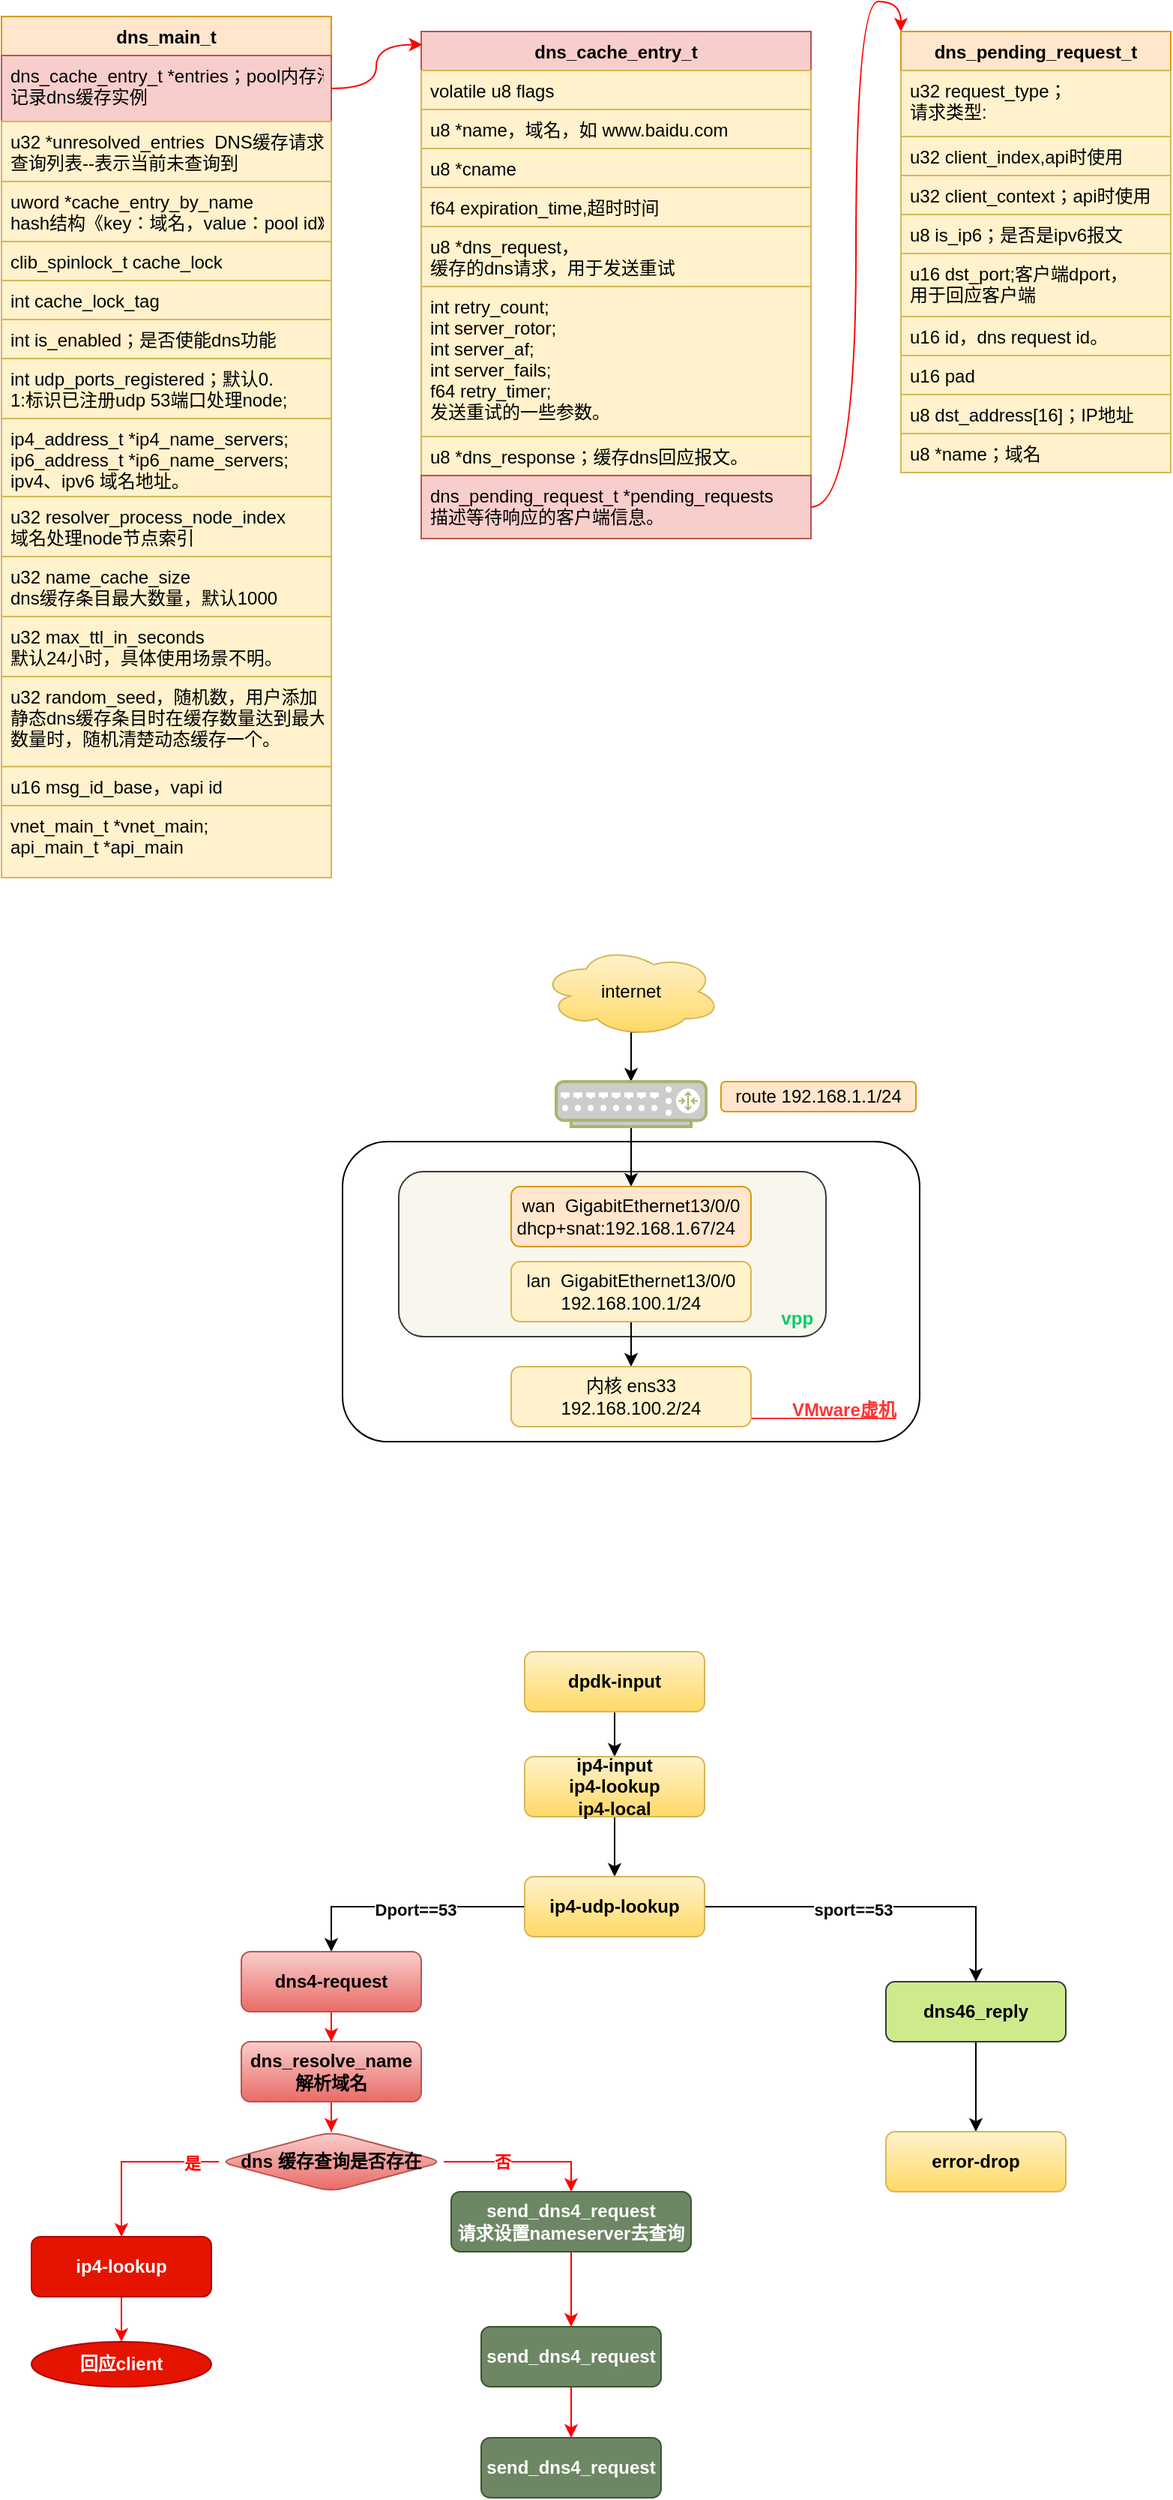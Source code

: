 <mxfile version="14.9.3" type="github">
  <diagram id="LrOjiwraoGgn8fYIWFso" name="Page-1">
    <mxGraphModel dx="782" dy="436" grid="1" gridSize="10" guides="1" tooltips="1" connect="1" arrows="1" fold="1" page="1" pageScale="1" pageWidth="827" pageHeight="1169" math="0" shadow="0">
      <root>
        <mxCell id="0" />
        <mxCell id="1" parent="0" />
        <mxCell id="JksAib5gZETohY2zEiZS-1" value="&lt;br&gt;&lt;br&gt;&lt;br&gt;&lt;br&gt;&lt;br&gt;&lt;br&gt;&lt;br&gt;&lt;br&gt;&lt;br&gt;&lt;br&gt;&lt;br&gt;&amp;nbsp; &amp;nbsp; &amp;nbsp; &amp;nbsp; &amp;nbsp; &amp;nbsp; &amp;nbsp; &amp;nbsp; &amp;nbsp; &amp;nbsp; &amp;nbsp; &amp;nbsp; &amp;nbsp; &amp;nbsp; &amp;nbsp; &amp;nbsp; &amp;nbsp; &amp;nbsp; &amp;nbsp; &amp;nbsp; &amp;nbsp; &amp;nbsp; &amp;nbsp; &amp;nbsp; &amp;nbsp; &amp;nbsp; &amp;nbsp;&lt;font color=&quot;#ff3333&quot;&gt;&lt;b&gt;&lt;u&gt;&amp;nbsp; &amp;nbsp; &amp;nbsp; &amp;nbsp; &amp;nbsp; &amp;nbsp; &amp;nbsp; &amp;nbsp; &amp;nbsp; &amp;nbsp; &amp;nbsp; &amp;nbsp; &amp;nbsp; &amp;nbsp; &amp;nbsp; &amp;nbsp; VMware虚机&lt;/u&gt;&lt;/b&gt;&lt;/font&gt;" style="rounded=1;whiteSpace=wrap;html=1;" vertex="1" parent="1">
          <mxGeometry x="237.5" y="870" width="385" height="200" as="geometry" />
        </mxCell>
        <mxCell id="JksAib5gZETohY2zEiZS-4" value="&lt;b&gt;&lt;font color=&quot;#00cc66&quot;&gt;&amp;nbsp;&lt;br&gt;&lt;br&gt;&lt;br&gt;&lt;br&gt;&lt;br&gt;&lt;br&gt;&amp;nbsp; &amp;nbsp; &amp;nbsp; &amp;nbsp; &amp;nbsp; &amp;nbsp; &amp;nbsp; &amp;nbsp; &amp;nbsp; &amp;nbsp; &amp;nbsp; &amp;nbsp; &amp;nbsp; &amp;nbsp; &amp;nbsp; &amp;nbsp; &amp;nbsp; &amp;nbsp; &amp;nbsp; &amp;nbsp; &amp;nbsp; &amp;nbsp; &amp;nbsp; &amp;nbsp; &amp;nbsp; &amp;nbsp; &amp;nbsp; &amp;nbsp; &amp;nbsp; &amp;nbsp; &amp;nbsp; &amp;nbsp; &amp;nbsp; &amp;nbsp; &amp;nbsp; &amp;nbsp; &amp;nbsp; vpp&lt;/font&gt;&lt;/b&gt;" style="rounded=1;whiteSpace=wrap;html=1;fillColor=#f9f7ed;strokeColor=#36393d;" vertex="1" parent="1">
          <mxGeometry x="275" y="890" width="285" height="110" as="geometry" />
        </mxCell>
        <mxCell id="ZkCBohArZmW88u9ZcdBu-1" value="dns_main_t" style="swimlane;fontStyle=1;align=center;verticalAlign=top;childLayout=stackLayout;horizontal=1;startSize=26;horizontalStack=0;resizeParent=1;resizeParentMax=0;resizeLast=0;collapsible=1;marginBottom=0;fillColor=#ffe6cc;strokeColor=#d79b00;" parent="1" vertex="1">
          <mxGeometry x="10" y="120" width="220" height="574" as="geometry" />
        </mxCell>
        <mxCell id="ZkCBohArZmW88u9ZcdBu-2" value="dns_cache_entry_t *entries；pool内存池&#xa;记录dns缓存实例&#xa;" style="text;fillColor=#f8cecc;align=left;verticalAlign=top;spacingLeft=4;spacingRight=4;overflow=hidden;rotatable=0;points=[[0,0.5],[1,0.5]];portConstraint=eastwest;strokeColor=#b85450;" parent="ZkCBohArZmW88u9ZcdBu-1" vertex="1">
          <mxGeometry y="26" width="220" height="44" as="geometry" />
        </mxCell>
        <mxCell id="ZkCBohArZmW88u9ZcdBu-4" value="u32 *unresolved_entries  DNS缓存请求&#xa;查询列表--表示当前未查询到" style="text;fillColor=#fff2cc;align=left;verticalAlign=top;spacingLeft=4;spacingRight=4;overflow=hidden;rotatable=0;points=[[0,0.5],[1,0.5]];portConstraint=eastwest;strokeColor=#d6b656;" parent="ZkCBohArZmW88u9ZcdBu-1" vertex="1">
          <mxGeometry y="70" width="220" height="40" as="geometry" />
        </mxCell>
        <mxCell id="ZkCBohArZmW88u9ZcdBu-5" value="uword *cache_entry_by_name&#xa;hash结构《key：域名，value：pool id》" style="text;fillColor=#fff2cc;align=left;verticalAlign=top;spacingLeft=4;spacingRight=4;overflow=hidden;rotatable=0;points=[[0,0.5],[1,0.5]];portConstraint=eastwest;strokeColor=#d6b656;" parent="ZkCBohArZmW88u9ZcdBu-1" vertex="1">
          <mxGeometry y="110" width="220" height="40" as="geometry" />
        </mxCell>
        <mxCell id="ZkCBohArZmW88u9ZcdBu-6" value="clib_spinlock_t cache_lock" style="text;fillColor=#fff2cc;align=left;verticalAlign=top;spacingLeft=4;spacingRight=4;overflow=hidden;rotatable=0;points=[[0,0.5],[1,0.5]];portConstraint=eastwest;strokeColor=#d6b656;" parent="ZkCBohArZmW88u9ZcdBu-1" vertex="1">
          <mxGeometry y="150" width="220" height="26" as="geometry" />
        </mxCell>
        <mxCell id="ZkCBohArZmW88u9ZcdBu-7" value="int cache_lock_tag" style="text;fillColor=#fff2cc;align=left;verticalAlign=top;spacingLeft=4;spacingRight=4;overflow=hidden;rotatable=0;points=[[0,0.5],[1,0.5]];portConstraint=eastwest;strokeColor=#d6b656;" parent="ZkCBohArZmW88u9ZcdBu-1" vertex="1">
          <mxGeometry y="176" width="220" height="26" as="geometry" />
        </mxCell>
        <mxCell id="ZkCBohArZmW88u9ZcdBu-8" value="int is_enabled；是否使能dns功能" style="text;fillColor=#fff2cc;align=left;verticalAlign=top;spacingLeft=4;spacingRight=4;overflow=hidden;rotatable=0;points=[[0,0.5],[1,0.5]];portConstraint=eastwest;strokeColor=#d6b656;" parent="ZkCBohArZmW88u9ZcdBu-1" vertex="1">
          <mxGeometry y="202" width="220" height="26" as="geometry" />
        </mxCell>
        <mxCell id="ZkCBohArZmW88u9ZcdBu-9" value="int udp_ports_registered；默认0.&#xa;1:标识已注册udp 53端口处理node;" style="text;fillColor=#fff2cc;align=left;verticalAlign=top;spacingLeft=4;spacingRight=4;overflow=hidden;rotatable=0;points=[[0,0.5],[1,0.5]];portConstraint=eastwest;strokeColor=#d6b656;" parent="ZkCBohArZmW88u9ZcdBu-1" vertex="1">
          <mxGeometry y="228" width="220" height="40" as="geometry" />
        </mxCell>
        <mxCell id="ZkCBohArZmW88u9ZcdBu-10" value="ip4_address_t *ip4_name_servers;&#xa;ip6_address_t *ip6_name_servers;&#xa;ipv4、ipv6 域名地址。" style="text;fillColor=#fff2cc;align=left;verticalAlign=top;spacingLeft=4;spacingRight=4;overflow=hidden;rotatable=0;points=[[0,0.5],[1,0.5]];portConstraint=eastwest;strokeColor=#d6b656;" parent="ZkCBohArZmW88u9ZcdBu-1" vertex="1">
          <mxGeometry y="268" width="220" height="52" as="geometry" />
        </mxCell>
        <mxCell id="ZkCBohArZmW88u9ZcdBu-11" value="u32 resolver_process_node_index&#xa;域名处理node节点索引" style="text;fillColor=#fff2cc;align=left;verticalAlign=top;spacingLeft=4;spacingRight=4;overflow=hidden;rotatable=0;points=[[0,0.5],[1,0.5]];portConstraint=eastwest;strokeColor=#d6b656;" parent="ZkCBohArZmW88u9ZcdBu-1" vertex="1">
          <mxGeometry y="320" width="220" height="40" as="geometry" />
        </mxCell>
        <mxCell id="ZkCBohArZmW88u9ZcdBu-12" value="u32 name_cache_size&#xa;dns缓存条目最大数量，默认1000" style="text;fillColor=#fff2cc;align=left;verticalAlign=top;spacingLeft=4;spacingRight=4;overflow=hidden;rotatable=0;points=[[0,0.5],[1,0.5]];portConstraint=eastwest;strokeColor=#d6b656;" parent="ZkCBohArZmW88u9ZcdBu-1" vertex="1">
          <mxGeometry y="360" width="220" height="40" as="geometry" />
        </mxCell>
        <mxCell id="ZkCBohArZmW88u9ZcdBu-13" value="u32 max_ttl_in_seconds&#xa;默认24小时，具体使用场景不明。" style="text;strokeColor=#d6b656;fillColor=#fff2cc;align=left;verticalAlign=top;spacingLeft=4;spacingRight=4;overflow=hidden;rotatable=0;points=[[0,0.5],[1,0.5]];portConstraint=eastwest;" parent="ZkCBohArZmW88u9ZcdBu-1" vertex="1">
          <mxGeometry y="400" width="220" height="40" as="geometry" />
        </mxCell>
        <mxCell id="ZkCBohArZmW88u9ZcdBu-14" value="u32 random_seed，随机数，用户添加&#xa;静态dns缓存条目时在缓存数量达到最大&#xa;数量时，随机清楚动态缓存一个。" style="text;strokeColor=#d6b656;fillColor=#fff2cc;align=left;verticalAlign=top;spacingLeft=4;spacingRight=4;overflow=hidden;rotatable=0;points=[[0,0.5],[1,0.5]];portConstraint=eastwest;" parent="ZkCBohArZmW88u9ZcdBu-1" vertex="1">
          <mxGeometry y="440" width="220" height="60" as="geometry" />
        </mxCell>
        <mxCell id="ZkCBohArZmW88u9ZcdBu-15" value="u16 msg_id_base，vapi id" style="text;strokeColor=#d6b656;fillColor=#fff2cc;align=left;verticalAlign=top;spacingLeft=4;spacingRight=4;overflow=hidden;rotatable=0;points=[[0,0.5],[1,0.5]];portConstraint=eastwest;" parent="ZkCBohArZmW88u9ZcdBu-1" vertex="1">
          <mxGeometry y="500" width="220" height="26" as="geometry" />
        </mxCell>
        <mxCell id="ZkCBohArZmW88u9ZcdBu-16" value="vnet_main_t *vnet_main;&#xa;api_main_t *api_main" style="text;strokeColor=#d6b656;fillColor=#fff2cc;align=left;verticalAlign=top;spacingLeft=4;spacingRight=4;overflow=hidden;rotatable=0;points=[[0,0.5],[1,0.5]];portConstraint=eastwest;" parent="ZkCBohArZmW88u9ZcdBu-1" vertex="1">
          <mxGeometry y="526" width="220" height="48" as="geometry" />
        </mxCell>
        <mxCell id="ZkCBohArZmW88u9ZcdBu-18" value="dns_cache_entry_t" style="swimlane;fontStyle=1;align=center;verticalAlign=top;childLayout=stackLayout;horizontal=1;startSize=26;horizontalStack=0;resizeParent=1;resizeParentMax=0;resizeLast=0;collapsible=1;marginBottom=0;strokeColor=#b85450;fillColor=#f8cecc;" parent="1" vertex="1">
          <mxGeometry x="290" y="130" width="260" height="338" as="geometry" />
        </mxCell>
        <mxCell id="ZkCBohArZmW88u9ZcdBu-19" value="volatile u8 flags" style="text;fillColor=#fff2cc;align=left;verticalAlign=top;spacingLeft=4;spacingRight=4;overflow=hidden;rotatable=0;points=[[0,0.5],[1,0.5]];portConstraint=eastwest;strokeColor=#d6b656;" parent="ZkCBohArZmW88u9ZcdBu-18" vertex="1">
          <mxGeometry y="26" width="260" height="26" as="geometry" />
        </mxCell>
        <mxCell id="ZkCBohArZmW88u9ZcdBu-21" value="u8 *name，域名，如 www.baidu.com" style="text;fillColor=#fff2cc;align=left;verticalAlign=top;spacingLeft=4;spacingRight=4;overflow=hidden;rotatable=0;points=[[0,0.5],[1,0.5]];portConstraint=eastwest;strokeColor=#d6b656;" parent="ZkCBohArZmW88u9ZcdBu-18" vertex="1">
          <mxGeometry y="52" width="260" height="26" as="geometry" />
        </mxCell>
        <mxCell id="ZkCBohArZmW88u9ZcdBu-22" value="u8 *cname" style="text;fillColor=#fff2cc;align=left;verticalAlign=top;spacingLeft=4;spacingRight=4;overflow=hidden;rotatable=0;points=[[0,0.5],[1,0.5]];portConstraint=eastwest;strokeColor=#d6b656;" parent="ZkCBohArZmW88u9ZcdBu-18" vertex="1">
          <mxGeometry y="78" width="260" height="26" as="geometry" />
        </mxCell>
        <mxCell id="ZkCBohArZmW88u9ZcdBu-23" value="f64 expiration_time,超时时间" style="text;fillColor=#fff2cc;align=left;verticalAlign=top;spacingLeft=4;spacingRight=4;overflow=hidden;rotatable=0;points=[[0,0.5],[1,0.5]];portConstraint=eastwest;strokeColor=#d6b656;" parent="ZkCBohArZmW88u9ZcdBu-18" vertex="1">
          <mxGeometry y="104" width="260" height="26" as="geometry" />
        </mxCell>
        <mxCell id="ZkCBohArZmW88u9ZcdBu-24" value="u8 *dns_request，&#xa;缓存的dns请求，用于发送重试" style="text;fillColor=#fff2cc;align=left;verticalAlign=top;spacingLeft=4;spacingRight=4;overflow=hidden;rotatable=0;points=[[0,0.5],[1,0.5]];portConstraint=eastwest;strokeColor=#d6b656;" parent="ZkCBohArZmW88u9ZcdBu-18" vertex="1">
          <mxGeometry y="130" width="260" height="40" as="geometry" />
        </mxCell>
        <mxCell id="ZkCBohArZmW88u9ZcdBu-25" value="int retry_count;&#xa;int server_rotor;&#xa;int server_af;&#xa;int server_fails;&#xa;f64 retry_timer;&#xa;发送重试的一些参数。" style="text;fillColor=#fff2cc;align=left;verticalAlign=top;spacingLeft=4;spacingRight=4;overflow=hidden;rotatable=0;points=[[0,0.5],[1,0.5]];portConstraint=eastwest;strokeColor=#d6b656;" parent="ZkCBohArZmW88u9ZcdBu-18" vertex="1">
          <mxGeometry y="170" width="260" height="100" as="geometry" />
        </mxCell>
        <mxCell id="ZkCBohArZmW88u9ZcdBu-26" value="u8 *dns_response；缓存dns回应报文。" style="text;fillColor=#fff2cc;align=left;verticalAlign=top;spacingLeft=4;spacingRight=4;overflow=hidden;rotatable=0;points=[[0,0.5],[1,0.5]];portConstraint=eastwest;strokeColor=#d6b656;" parent="ZkCBohArZmW88u9ZcdBu-18" vertex="1">
          <mxGeometry y="270" width="260" height="26" as="geometry" />
        </mxCell>
        <mxCell id="ZkCBohArZmW88u9ZcdBu-27" value="dns_pending_request_t *pending_requests&#xa;描述等待响应的客户端信息。" style="text;fillColor=#f8cecc;align=left;verticalAlign=top;spacingLeft=4;spacingRight=4;overflow=hidden;rotatable=0;points=[[0,0.5],[1,0.5]];portConstraint=eastwest;strokeColor=#b85450;" parent="ZkCBohArZmW88u9ZcdBu-18" vertex="1">
          <mxGeometry y="296" width="260" height="42" as="geometry" />
        </mxCell>
        <mxCell id="ZkCBohArZmW88u9ZcdBu-29" value="dns_pending_request_t" style="swimlane;fontStyle=1;align=center;verticalAlign=top;childLayout=stackLayout;horizontal=1;startSize=26;horizontalStack=0;resizeParent=1;resizeParentMax=0;resizeLast=0;collapsible=1;marginBottom=0;strokeColor=#d79b00;fillColor=#ffe6cc;" parent="1" vertex="1">
          <mxGeometry x="610" y="130" width="180" height="294" as="geometry" />
        </mxCell>
        <mxCell id="ZkCBohArZmW88u9ZcdBu-30" value="u32 request_type；&#xa;请求类型:" style="text;fillColor=#fff2cc;align=left;verticalAlign=top;spacingLeft=4;spacingRight=4;overflow=hidden;rotatable=0;points=[[0,0.5],[1,0.5]];portConstraint=eastwest;strokeColor=#d6b656;" parent="ZkCBohArZmW88u9ZcdBu-29" vertex="1">
          <mxGeometry y="26" width="180" height="44" as="geometry" />
        </mxCell>
        <mxCell id="ZkCBohArZmW88u9ZcdBu-32" value="u32 client_index,api时使用" style="text;fillColor=#fff2cc;align=left;verticalAlign=top;spacingLeft=4;spacingRight=4;overflow=hidden;rotatable=0;points=[[0,0.5],[1,0.5]];portConstraint=eastwest;strokeColor=#d6b656;" parent="ZkCBohArZmW88u9ZcdBu-29" vertex="1">
          <mxGeometry y="70" width="180" height="26" as="geometry" />
        </mxCell>
        <mxCell id="ZkCBohArZmW88u9ZcdBu-33" value="u32 client_context；api时使用" style="text;fillColor=#fff2cc;align=left;verticalAlign=top;spacingLeft=4;spacingRight=4;overflow=hidden;rotatable=0;points=[[0,0.5],[1,0.5]];portConstraint=eastwest;strokeColor=#d6b656;" parent="ZkCBohArZmW88u9ZcdBu-29" vertex="1">
          <mxGeometry y="96" width="180" height="26" as="geometry" />
        </mxCell>
        <mxCell id="ZkCBohArZmW88u9ZcdBu-34" value="u8 is_ip6；是否是ipv6报文" style="text;fillColor=#fff2cc;align=left;verticalAlign=top;spacingLeft=4;spacingRight=4;overflow=hidden;rotatable=0;points=[[0,0.5],[1,0.5]];portConstraint=eastwest;strokeColor=#d6b656;" parent="ZkCBohArZmW88u9ZcdBu-29" vertex="1">
          <mxGeometry y="122" width="180" height="26" as="geometry" />
        </mxCell>
        <mxCell id="JksAib5gZETohY2zEiZS-45" value="u16 dst_port;客户端dport，&#xa;用于回应客户端" style="text;fillColor=#fff2cc;align=left;verticalAlign=top;spacingLeft=4;spacingRight=4;overflow=hidden;rotatable=0;points=[[0,0.5],[1,0.5]];portConstraint=eastwest;strokeColor=#d6b656;" vertex="1" parent="ZkCBohArZmW88u9ZcdBu-29">
          <mxGeometry y="148" width="180" height="42" as="geometry" />
        </mxCell>
        <mxCell id="ZkCBohArZmW88u9ZcdBu-35" value="u16 id，dns request id。" style="text;fillColor=#fff2cc;align=left;verticalAlign=top;spacingLeft=4;spacingRight=4;overflow=hidden;rotatable=0;points=[[0,0.5],[1,0.5]];portConstraint=eastwest;strokeColor=#d6b656;" parent="ZkCBohArZmW88u9ZcdBu-29" vertex="1">
          <mxGeometry y="190" width="180" height="26" as="geometry" />
        </mxCell>
        <mxCell id="ZkCBohArZmW88u9ZcdBu-36" value="u16 pad" style="text;fillColor=#fff2cc;align=left;verticalAlign=top;spacingLeft=4;spacingRight=4;overflow=hidden;rotatable=0;points=[[0,0.5],[1,0.5]];portConstraint=eastwest;strokeColor=#d6b656;" parent="ZkCBohArZmW88u9ZcdBu-29" vertex="1">
          <mxGeometry y="216" width="180" height="26" as="geometry" />
        </mxCell>
        <mxCell id="ZkCBohArZmW88u9ZcdBu-37" value="u8 dst_address[16]；IP地址" style="text;fillColor=#fff2cc;align=left;verticalAlign=top;spacingLeft=4;spacingRight=4;overflow=hidden;rotatable=0;points=[[0,0.5],[1,0.5]];portConstraint=eastwest;strokeColor=#d6b656;" parent="ZkCBohArZmW88u9ZcdBu-29" vertex="1">
          <mxGeometry y="242" width="180" height="26" as="geometry" />
        </mxCell>
        <mxCell id="ZkCBohArZmW88u9ZcdBu-38" value="u8 *name；域名" style="text;fillColor=#fff2cc;align=left;verticalAlign=top;spacingLeft=4;spacingRight=4;overflow=hidden;rotatable=0;points=[[0,0.5],[1,0.5]];portConstraint=eastwest;strokeColor=#d6b656;" parent="ZkCBohArZmW88u9ZcdBu-29" vertex="1">
          <mxGeometry y="268" width="180" height="26" as="geometry" />
        </mxCell>
        <mxCell id="JksAib5gZETohY2zEiZS-11" style="edgeStyle=orthogonalEdgeStyle;rounded=0;orthogonalLoop=1;jettySize=auto;html=1;exitX=0.55;exitY=0.95;exitDx=0;exitDy=0;exitPerimeter=0;entryX=0.5;entryY=0;entryDx=0;entryDy=0;entryPerimeter=0;" edge="1" parent="1" source="JksAib5gZETohY2zEiZS-2" target="JksAib5gZETohY2zEiZS-3">
          <mxGeometry relative="1" as="geometry" />
        </mxCell>
        <mxCell id="JksAib5gZETohY2zEiZS-2" value="internet" style="ellipse;shape=cloud;whiteSpace=wrap;html=1;gradientColor=#ffd966;fillColor=#fff2cc;strokeColor=#d6b656;" vertex="1" parent="1">
          <mxGeometry x="370" y="740" width="120" height="60" as="geometry" />
        </mxCell>
        <mxCell id="JksAib5gZETohY2zEiZS-7" style="edgeStyle=orthogonalEdgeStyle;rounded=0;orthogonalLoop=1;jettySize=auto;html=1;exitX=0.5;exitY=1;exitDx=0;exitDy=0;exitPerimeter=0;entryX=0.5;entryY=0;entryDx=0;entryDy=0;" edge="1" parent="1" source="JksAib5gZETohY2zEiZS-3" target="JksAib5gZETohY2zEiZS-5">
          <mxGeometry relative="1" as="geometry" />
        </mxCell>
        <mxCell id="JksAib5gZETohY2zEiZS-3" value="" style="fontColor=#0066CC;verticalAlign=top;verticalLabelPosition=bottom;labelPosition=center;align=center;html=1;outlineConnect=0;fillColor=#CCCCCC;gradientColor=none;gradientDirection=north;strokeWidth=2;shape=mxgraph.networks.router;strokeColor=#ACB36F;" vertex="1" parent="1">
          <mxGeometry x="380" y="830" width="100" height="30" as="geometry" />
        </mxCell>
        <mxCell id="JksAib5gZETohY2zEiZS-5" value="wan&amp;nbsp; GigabitEthernet13/0/0&lt;br&gt;dhcp+snat:192.168.1.67/24&amp;nbsp;&amp;nbsp;" style="rounded=1;whiteSpace=wrap;html=1;fillColor=#ffe6cc;strokeColor=#d79b00;" vertex="1" parent="1">
          <mxGeometry x="350" y="900" width="160" height="40" as="geometry" />
        </mxCell>
        <mxCell id="JksAib5gZETohY2zEiZS-10" value="" style="edgeStyle=orthogonalEdgeStyle;rounded=0;orthogonalLoop=1;jettySize=auto;html=1;" edge="1" parent="1" source="JksAib5gZETohY2zEiZS-8" target="JksAib5gZETohY2zEiZS-9">
          <mxGeometry relative="1" as="geometry" />
        </mxCell>
        <mxCell id="JksAib5gZETohY2zEiZS-8" value="lan&amp;nbsp; GigabitEthernet13/0/0&lt;br&gt;192.168.100.1/24" style="rounded=1;whiteSpace=wrap;html=1;fillColor=#fff2cc;strokeColor=#d6b656;" vertex="1" parent="1">
          <mxGeometry x="350" y="950" width="160" height="40" as="geometry" />
        </mxCell>
        <mxCell id="JksAib5gZETohY2zEiZS-9" value="内核 ens33&lt;br&gt;192.168.100.2/24" style="rounded=1;whiteSpace=wrap;html=1;fillColor=#fff2cc;strokeColor=#d6b656;" vertex="1" parent="1">
          <mxGeometry x="350" y="1020" width="160" height="40" as="geometry" />
        </mxCell>
        <mxCell id="JksAib5gZETohY2zEiZS-12" value="route 192.168.1.1/24" style="rounded=1;whiteSpace=wrap;html=1;fillColor=#ffe6cc;strokeColor=#d79b00;" vertex="1" parent="1">
          <mxGeometry x="490" y="830" width="130" height="20" as="geometry" />
        </mxCell>
        <mxCell id="JksAib5gZETohY2zEiZS-15" value="" style="edgeStyle=orthogonalEdgeStyle;rounded=0;orthogonalLoop=1;jettySize=auto;html=1;fontStyle=1" edge="1" parent="1" source="JksAib5gZETohY2zEiZS-13" target="JksAib5gZETohY2zEiZS-14">
          <mxGeometry relative="1" as="geometry" />
        </mxCell>
        <mxCell id="JksAib5gZETohY2zEiZS-13" value="dpdk-input" style="rounded=1;whiteSpace=wrap;html=1;strokeColor=#d6b656;gradientColor=#ffd966;fillColor=#fff2cc;fontStyle=1" vertex="1" parent="1">
          <mxGeometry x="359" y="1210" width="120" height="40" as="geometry" />
        </mxCell>
        <mxCell id="JksAib5gZETohY2zEiZS-17" value="" style="edgeStyle=orthogonalEdgeStyle;rounded=0;orthogonalLoop=1;jettySize=auto;html=1;fontStyle=1" edge="1" parent="1" source="JksAib5gZETohY2zEiZS-14" target="JksAib5gZETohY2zEiZS-16">
          <mxGeometry relative="1" as="geometry" />
        </mxCell>
        <mxCell id="JksAib5gZETohY2zEiZS-14" value="ip4-input&lt;br&gt;ip4-lookup&lt;br&gt;ip4-local" style="rounded=1;whiteSpace=wrap;html=1;strokeColor=#d6b656;gradientColor=#ffd966;fillColor=#fff2cc;fontStyle=1" vertex="1" parent="1">
          <mxGeometry x="359" y="1280" width="120" height="40" as="geometry" />
        </mxCell>
        <mxCell id="JksAib5gZETohY2zEiZS-19" value="" style="edgeStyle=orthogonalEdgeStyle;rounded=0;orthogonalLoop=1;jettySize=auto;html=1;fontStyle=1" edge="1" parent="1" source="JksAib5gZETohY2zEiZS-16" target="JksAib5gZETohY2zEiZS-18">
          <mxGeometry relative="1" as="geometry" />
        </mxCell>
        <mxCell id="JksAib5gZETohY2zEiZS-22" value="Dport==53" style="edgeLabel;html=1;align=center;verticalAlign=middle;resizable=0;points=[];fontStyle=1" vertex="1" connectable="0" parent="JksAib5gZETohY2zEiZS-19">
          <mxGeometry x="-0.249" y="2" relative="1" as="geometry">
            <mxPoint x="-14" as="offset" />
          </mxGeometry>
        </mxCell>
        <mxCell id="JksAib5gZETohY2zEiZS-21" value="" style="edgeStyle=orthogonalEdgeStyle;rounded=0;orthogonalLoop=1;jettySize=auto;html=1;fontStyle=1" edge="1" parent="1" source="JksAib5gZETohY2zEiZS-16" target="JksAib5gZETohY2zEiZS-20">
          <mxGeometry relative="1" as="geometry" />
        </mxCell>
        <mxCell id="JksAib5gZETohY2zEiZS-23" value="sport==53" style="edgeLabel;html=1;align=center;verticalAlign=middle;resizable=0;points=[];fontStyle=1" vertex="1" connectable="0" parent="JksAib5gZETohY2zEiZS-21">
          <mxGeometry x="-0.148" y="-2" relative="1" as="geometry">
            <mxPoint as="offset" />
          </mxGeometry>
        </mxCell>
        <mxCell id="JksAib5gZETohY2zEiZS-16" value="ip4-udp-lookup" style="rounded=1;whiteSpace=wrap;html=1;strokeColor=#d6b656;gradientColor=#ffd966;fillColor=#fff2cc;fontStyle=1" vertex="1" parent="1">
          <mxGeometry x="359" y="1360" width="120" height="40" as="geometry" />
        </mxCell>
        <mxCell id="JksAib5gZETohY2zEiZS-40" value="" style="edgeStyle=orthogonalEdgeStyle;rounded=0;orthogonalLoop=1;jettySize=auto;html=1;strokeColor=#FF0000;" edge="1" parent="1" source="JksAib5gZETohY2zEiZS-18" target="JksAib5gZETohY2zEiZS-39">
          <mxGeometry relative="1" as="geometry" />
        </mxCell>
        <mxCell id="JksAib5gZETohY2zEiZS-18" value="dns4-request" style="whiteSpace=wrap;html=1;rounded=1;strokeColor=#b85450;gradientColor=#ea6b66;fillColor=#f8cecc;fontStyle=1" vertex="1" parent="1">
          <mxGeometry x="170" y="1410" width="120" height="40" as="geometry" />
        </mxCell>
        <mxCell id="JksAib5gZETohY2zEiZS-27" value="" style="edgeStyle=orthogonalEdgeStyle;rounded=0;orthogonalLoop=1;jettySize=auto;html=1;entryX=0.5;entryY=0;entryDx=0;entryDy=0;fontStyle=1" edge="1" parent="1" source="JksAib5gZETohY2zEiZS-20" target="JksAib5gZETohY2zEiZS-24">
          <mxGeometry relative="1" as="geometry" />
        </mxCell>
        <mxCell id="JksAib5gZETohY2zEiZS-20" value="dns46_reply" style="rounded=1;whiteSpace=wrap;html=1;strokeColor=#36393d;fillColor=#cdeb8b;fontStyle=1" vertex="1" parent="1">
          <mxGeometry x="600" y="1430" width="120" height="40" as="geometry" />
        </mxCell>
        <mxCell id="JksAib5gZETohY2zEiZS-24" value="error-drop" style="whiteSpace=wrap;html=1;rounded=1;strokeColor=#d6b656;gradientColor=#ffd966;fillColor=#fff2cc;fontStyle=1" vertex="1" parent="1">
          <mxGeometry x="600" y="1530" width="120" height="40" as="geometry" />
        </mxCell>
        <mxCell id="JksAib5gZETohY2zEiZS-42" value="" style="edgeStyle=orthogonalEdgeStyle;rounded=0;orthogonalLoop=1;jettySize=auto;html=1;strokeColor=#FF0000;" edge="1" parent="1" source="JksAib5gZETohY2zEiZS-37" target="JksAib5gZETohY2zEiZS-41">
          <mxGeometry relative="1" as="geometry" />
        </mxCell>
        <mxCell id="JksAib5gZETohY2zEiZS-37" value="ip4-lookup" style="whiteSpace=wrap;html=1;rounded=1;strokeColor=#B20000;fillColor=#e51400;fontStyle=1;fontColor=#ffffff;" vertex="1" parent="1">
          <mxGeometry x="30" y="1600" width="120" height="40" as="geometry" />
        </mxCell>
        <mxCell id="JksAib5gZETohY2zEiZS-54" value="" style="edgeStyle=orthogonalEdgeStyle;rounded=0;orthogonalLoop=1;jettySize=auto;html=1;fontColor=#FF0000;strokeColor=#FF0000;" edge="1" parent="1" source="JksAib5gZETohY2zEiZS-39" target="JksAib5gZETohY2zEiZS-53">
          <mxGeometry relative="1" as="geometry" />
        </mxCell>
        <mxCell id="JksAib5gZETohY2zEiZS-39" value="dns_resolve_name&lt;br&gt;解析域名" style="whiteSpace=wrap;html=1;rounded=1;strokeColor=#b85450;gradientColor=#ea6b66;fillColor=#f8cecc;fontStyle=1" vertex="1" parent="1">
          <mxGeometry x="170" y="1470" width="120" height="40" as="geometry" />
        </mxCell>
        <mxCell id="JksAib5gZETohY2zEiZS-41" value="回应client" style="ellipse;whiteSpace=wrap;html=1;rounded=1;fontColor=#ffffff;fontStyle=1;strokeColor=#B20000;fillColor=#e51400;" vertex="1" parent="1">
          <mxGeometry x="30" y="1670" width="120" height="30" as="geometry" />
        </mxCell>
        <mxCell id="JksAib5gZETohY2zEiZS-46" style="edgeStyle=orthogonalEdgeStyle;rounded=0;orthogonalLoop=1;jettySize=auto;html=1;exitX=1;exitY=0.5;exitDx=0;exitDy=0;entryX=0.003;entryY=0.026;entryDx=0;entryDy=0;entryPerimeter=0;fontColor=#FF0000;strokeColor=#FF0000;curved=1;" edge="1" parent="1" source="ZkCBohArZmW88u9ZcdBu-2" target="ZkCBohArZmW88u9ZcdBu-18">
          <mxGeometry relative="1" as="geometry" />
        </mxCell>
        <mxCell id="JksAib5gZETohY2zEiZS-47" style="edgeStyle=orthogonalEdgeStyle;rounded=0;orthogonalLoop=1;jettySize=auto;html=1;exitX=1;exitY=0.5;exitDx=0;exitDy=0;entryX=0;entryY=0;entryDx=0;entryDy=0;fontColor=#FF0000;strokeColor=#FF0000;curved=1;" edge="1" parent="1" source="ZkCBohArZmW88u9ZcdBu-27" target="ZkCBohArZmW88u9ZcdBu-29">
          <mxGeometry relative="1" as="geometry" />
        </mxCell>
        <mxCell id="JksAib5gZETohY2zEiZS-62" value="" style="edgeStyle=orthogonalEdgeStyle;rounded=0;orthogonalLoop=1;jettySize=auto;html=1;fontColor=#FF0000;strokeColor=#FF0000;" edge="1" parent="1" source="JksAib5gZETohY2zEiZS-50" target="JksAib5gZETohY2zEiZS-61">
          <mxGeometry relative="1" as="geometry" />
        </mxCell>
        <mxCell id="JksAib5gZETohY2zEiZS-50" value="send_dns4_request&lt;br&gt;请求设置nameserver去查询" style="whiteSpace=wrap;html=1;rounded=1;strokeColor=#3A5431;fillColor=#6d8764;fontStyle=1;fontColor=#ffffff;" vertex="1" parent="1">
          <mxGeometry x="310" y="1570" width="160" height="40" as="geometry" />
        </mxCell>
        <mxCell id="JksAib5gZETohY2zEiZS-56" value="" style="edgeStyle=orthogonalEdgeStyle;rounded=0;orthogonalLoop=1;jettySize=auto;html=1;fontColor=#FF0000;strokeColor=#FF0000;entryX=0.5;entryY=0;entryDx=0;entryDy=0;" edge="1" parent="1" source="JksAib5gZETohY2zEiZS-53" target="JksAib5gZETohY2zEiZS-37">
          <mxGeometry relative="1" as="geometry">
            <mxPoint x="75" y="1550" as="targetPoint" />
          </mxGeometry>
        </mxCell>
        <mxCell id="JksAib5gZETohY2zEiZS-59" value="是" style="edgeLabel;html=1;align=center;verticalAlign=middle;resizable=0;points=[];fontColor=#FF0000;fontStyle=1" vertex="1" connectable="0" parent="JksAib5gZETohY2zEiZS-56">
          <mxGeometry x="-0.681" y="1" relative="1" as="geometry">
            <mxPoint as="offset" />
          </mxGeometry>
        </mxCell>
        <mxCell id="JksAib5gZETohY2zEiZS-58" value="" style="edgeStyle=orthogonalEdgeStyle;rounded=0;orthogonalLoop=1;jettySize=auto;html=1;fontColor=#FF0000;strokeColor=#FF0000;entryX=0.5;entryY=0;entryDx=0;entryDy=0;" edge="1" parent="1" source="JksAib5gZETohY2zEiZS-53" target="JksAib5gZETohY2zEiZS-50">
          <mxGeometry relative="1" as="geometry">
            <mxPoint x="385" y="1550" as="targetPoint" />
          </mxGeometry>
        </mxCell>
        <mxCell id="JksAib5gZETohY2zEiZS-60" value="否" style="edgeLabel;html=1;align=center;verticalAlign=middle;resizable=0;points=[];fontColor=#FF0000;fontStyle=1" vertex="1" connectable="0" parent="JksAib5gZETohY2zEiZS-58">
          <mxGeometry x="-0.123" y="-2" relative="1" as="geometry">
            <mxPoint x="-7" y="-2" as="offset" />
          </mxGeometry>
        </mxCell>
        <mxCell id="JksAib5gZETohY2zEiZS-53" value="dns 缓存查询是否存在" style="rhombus;whiteSpace=wrap;html=1;rounded=1;fontStyle=1;strokeColor=#b85450;fillColor=#f8cecc;gradientColor=#ea6b66;" vertex="1" parent="1">
          <mxGeometry x="155" y="1530" width="150" height="40" as="geometry" />
        </mxCell>
        <mxCell id="JksAib5gZETohY2zEiZS-64" value="" style="edgeStyle=orthogonalEdgeStyle;rounded=0;orthogonalLoop=1;jettySize=auto;html=1;fontColor=#FF0000;strokeColor=#FF0000;" edge="1" parent="1" source="JksAib5gZETohY2zEiZS-61" target="JksAib5gZETohY2zEiZS-63">
          <mxGeometry relative="1" as="geometry" />
        </mxCell>
        <mxCell id="JksAib5gZETohY2zEiZS-61" value="send_dns4_request" style="whiteSpace=wrap;html=1;rounded=1;strokeColor=#3A5431;fillColor=#6d8764;fontStyle=1;fontColor=#ffffff;" vertex="1" parent="1">
          <mxGeometry x="330" y="1660" width="120" height="40" as="geometry" />
        </mxCell>
        <mxCell id="JksAib5gZETohY2zEiZS-63" value="send_dns4_request" style="whiteSpace=wrap;html=1;rounded=1;strokeColor=#3A5431;fillColor=#6d8764;fontStyle=1;fontColor=#ffffff;" vertex="1" parent="1">
          <mxGeometry x="330" y="1734" width="120" height="40" as="geometry" />
        </mxCell>
      </root>
    </mxGraphModel>
  </diagram>
</mxfile>

